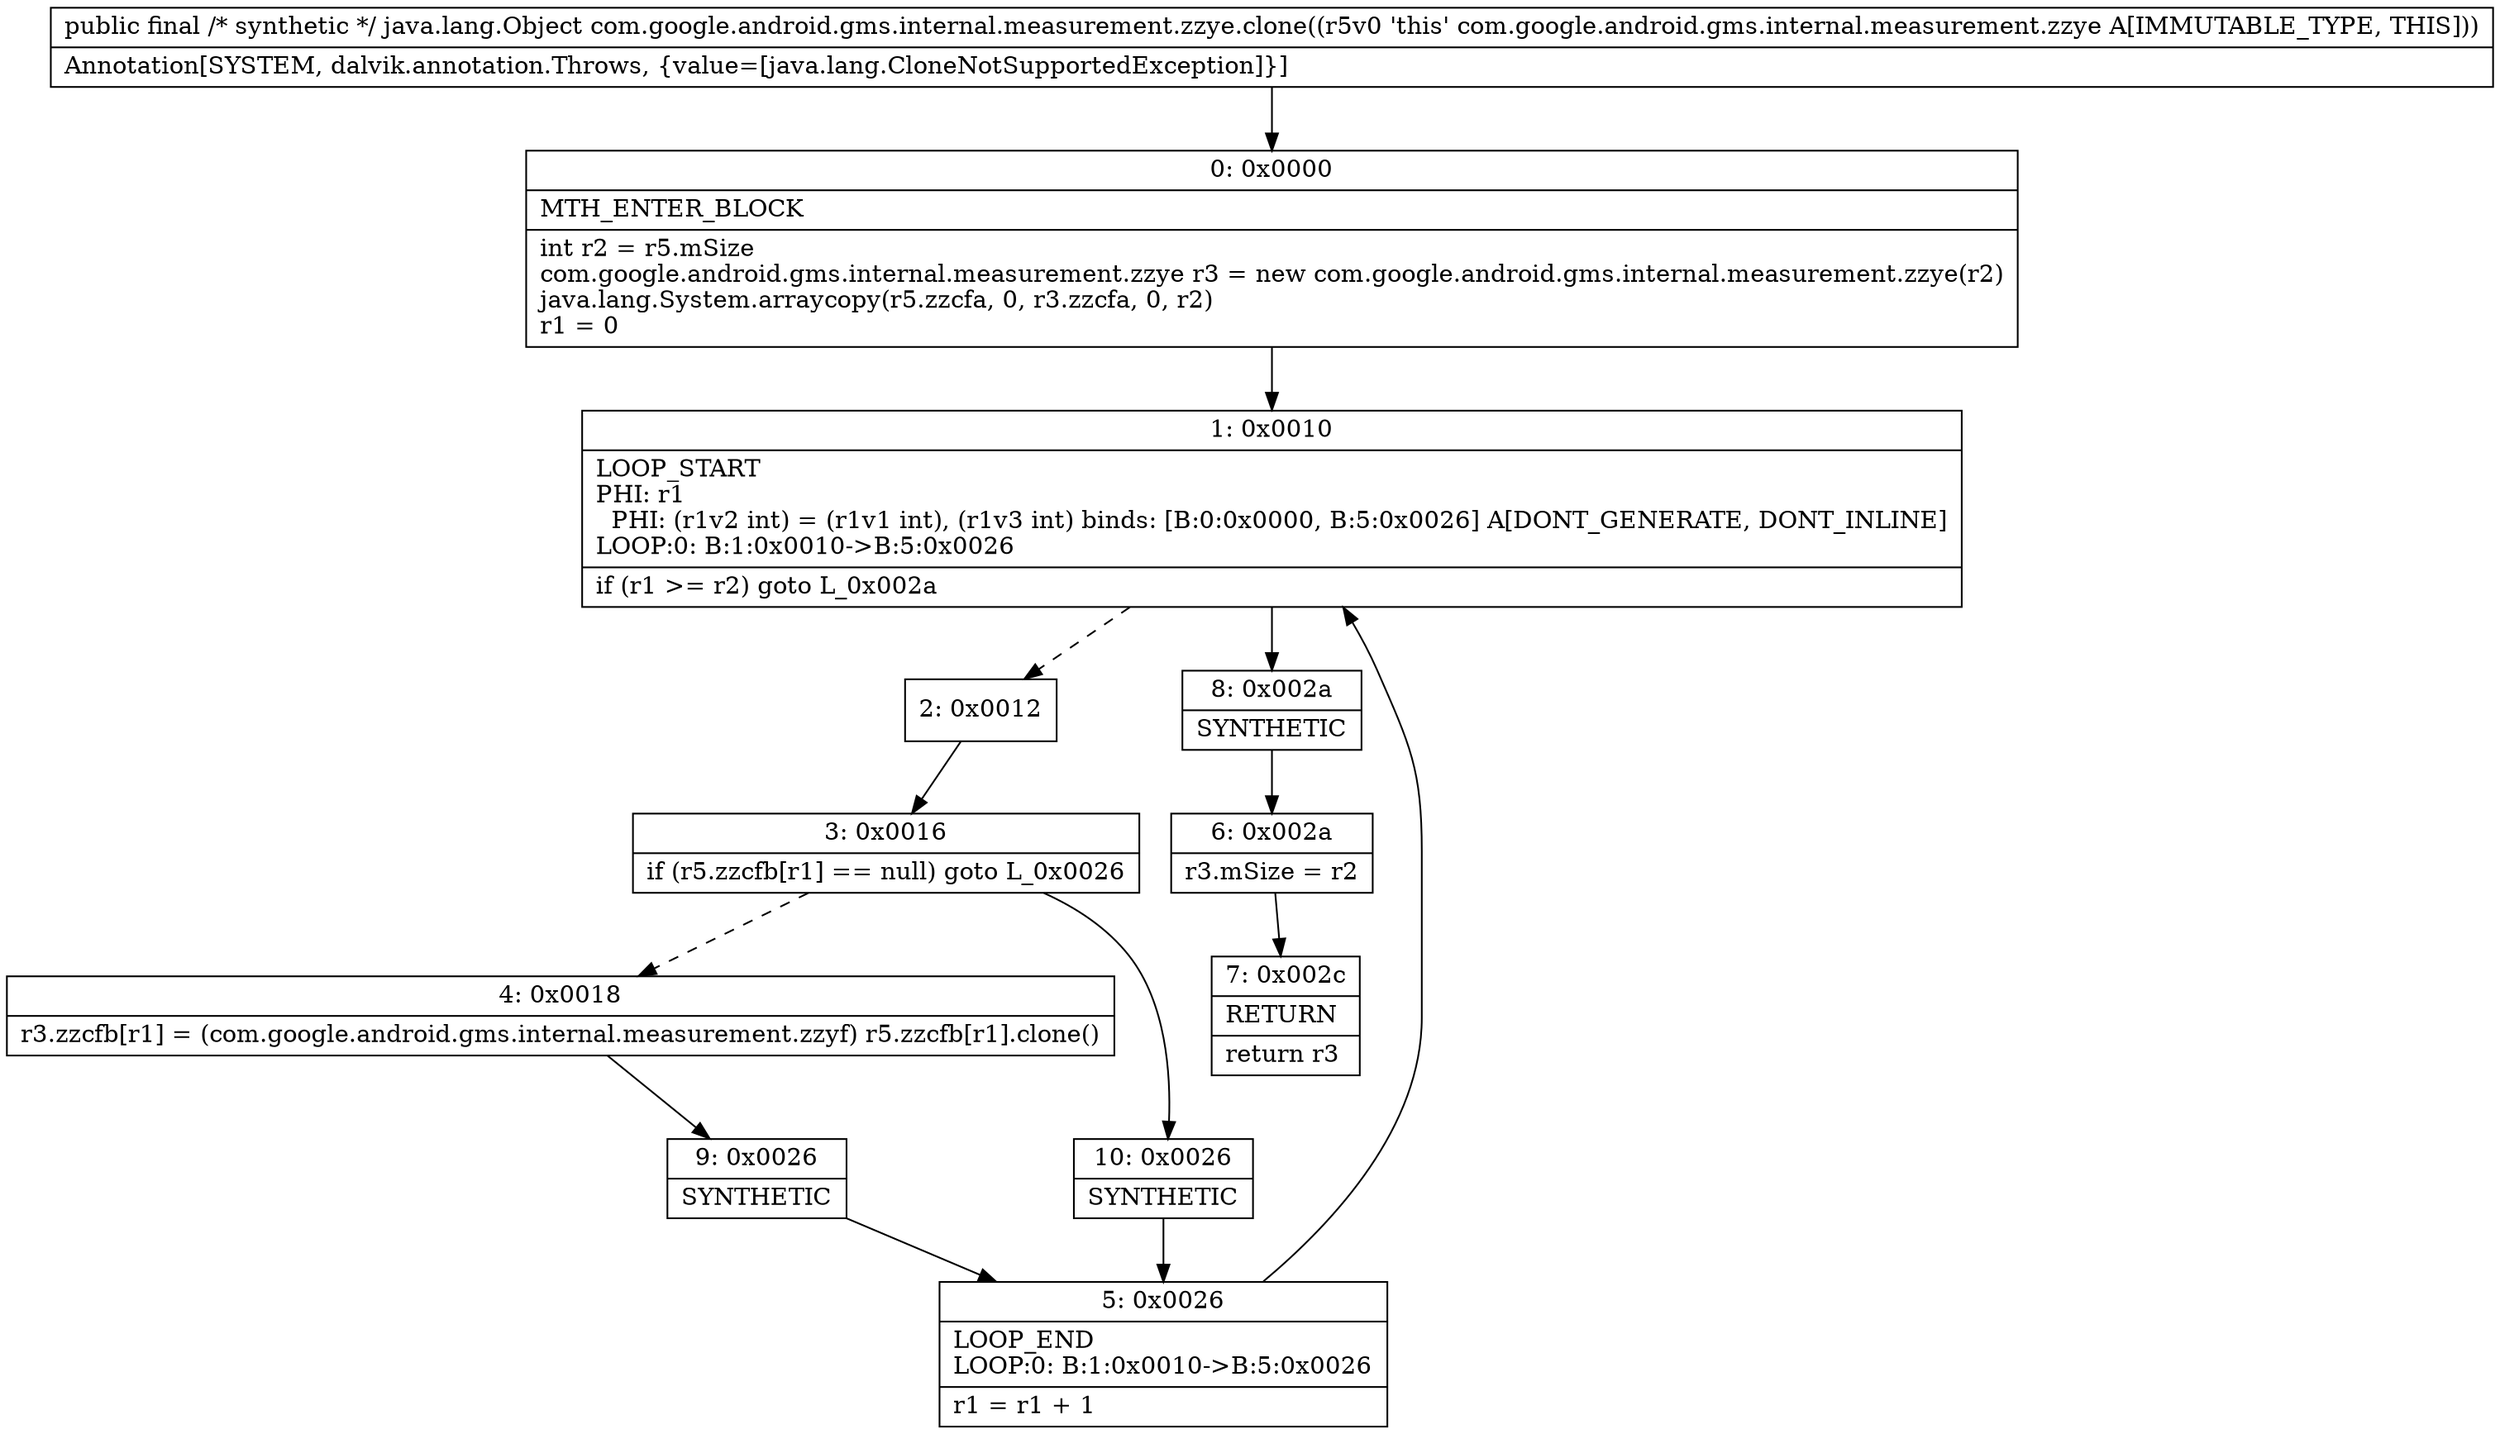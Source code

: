 digraph "CFG forcom.google.android.gms.internal.measurement.zzye.clone()Ljava\/lang\/Object;" {
Node_0 [shape=record,label="{0\:\ 0x0000|MTH_ENTER_BLOCK\l|int r2 = r5.mSize\lcom.google.android.gms.internal.measurement.zzye r3 = new com.google.android.gms.internal.measurement.zzye(r2)\ljava.lang.System.arraycopy(r5.zzcfa, 0, r3.zzcfa, 0, r2)\lr1 = 0\l}"];
Node_1 [shape=record,label="{1\:\ 0x0010|LOOP_START\lPHI: r1 \l  PHI: (r1v2 int) = (r1v1 int), (r1v3 int) binds: [B:0:0x0000, B:5:0x0026] A[DONT_GENERATE, DONT_INLINE]\lLOOP:0: B:1:0x0010\-\>B:5:0x0026\l|if (r1 \>= r2) goto L_0x002a\l}"];
Node_2 [shape=record,label="{2\:\ 0x0012}"];
Node_3 [shape=record,label="{3\:\ 0x0016|if (r5.zzcfb[r1] == null) goto L_0x0026\l}"];
Node_4 [shape=record,label="{4\:\ 0x0018|r3.zzcfb[r1] = (com.google.android.gms.internal.measurement.zzyf) r5.zzcfb[r1].clone()\l}"];
Node_5 [shape=record,label="{5\:\ 0x0026|LOOP_END\lLOOP:0: B:1:0x0010\-\>B:5:0x0026\l|r1 = r1 + 1\l}"];
Node_6 [shape=record,label="{6\:\ 0x002a|r3.mSize = r2\l}"];
Node_7 [shape=record,label="{7\:\ 0x002c|RETURN\l|return r3\l}"];
Node_8 [shape=record,label="{8\:\ 0x002a|SYNTHETIC\l}"];
Node_9 [shape=record,label="{9\:\ 0x0026|SYNTHETIC\l}"];
Node_10 [shape=record,label="{10\:\ 0x0026|SYNTHETIC\l}"];
MethodNode[shape=record,label="{public final \/* synthetic *\/ java.lang.Object com.google.android.gms.internal.measurement.zzye.clone((r5v0 'this' com.google.android.gms.internal.measurement.zzye A[IMMUTABLE_TYPE, THIS]))  | Annotation[SYSTEM, dalvik.annotation.Throws, \{value=[java.lang.CloneNotSupportedException]\}]\l}"];
MethodNode -> Node_0;
Node_0 -> Node_1;
Node_1 -> Node_2[style=dashed];
Node_1 -> Node_8;
Node_2 -> Node_3;
Node_3 -> Node_4[style=dashed];
Node_3 -> Node_10;
Node_4 -> Node_9;
Node_5 -> Node_1;
Node_6 -> Node_7;
Node_8 -> Node_6;
Node_9 -> Node_5;
Node_10 -> Node_5;
}

